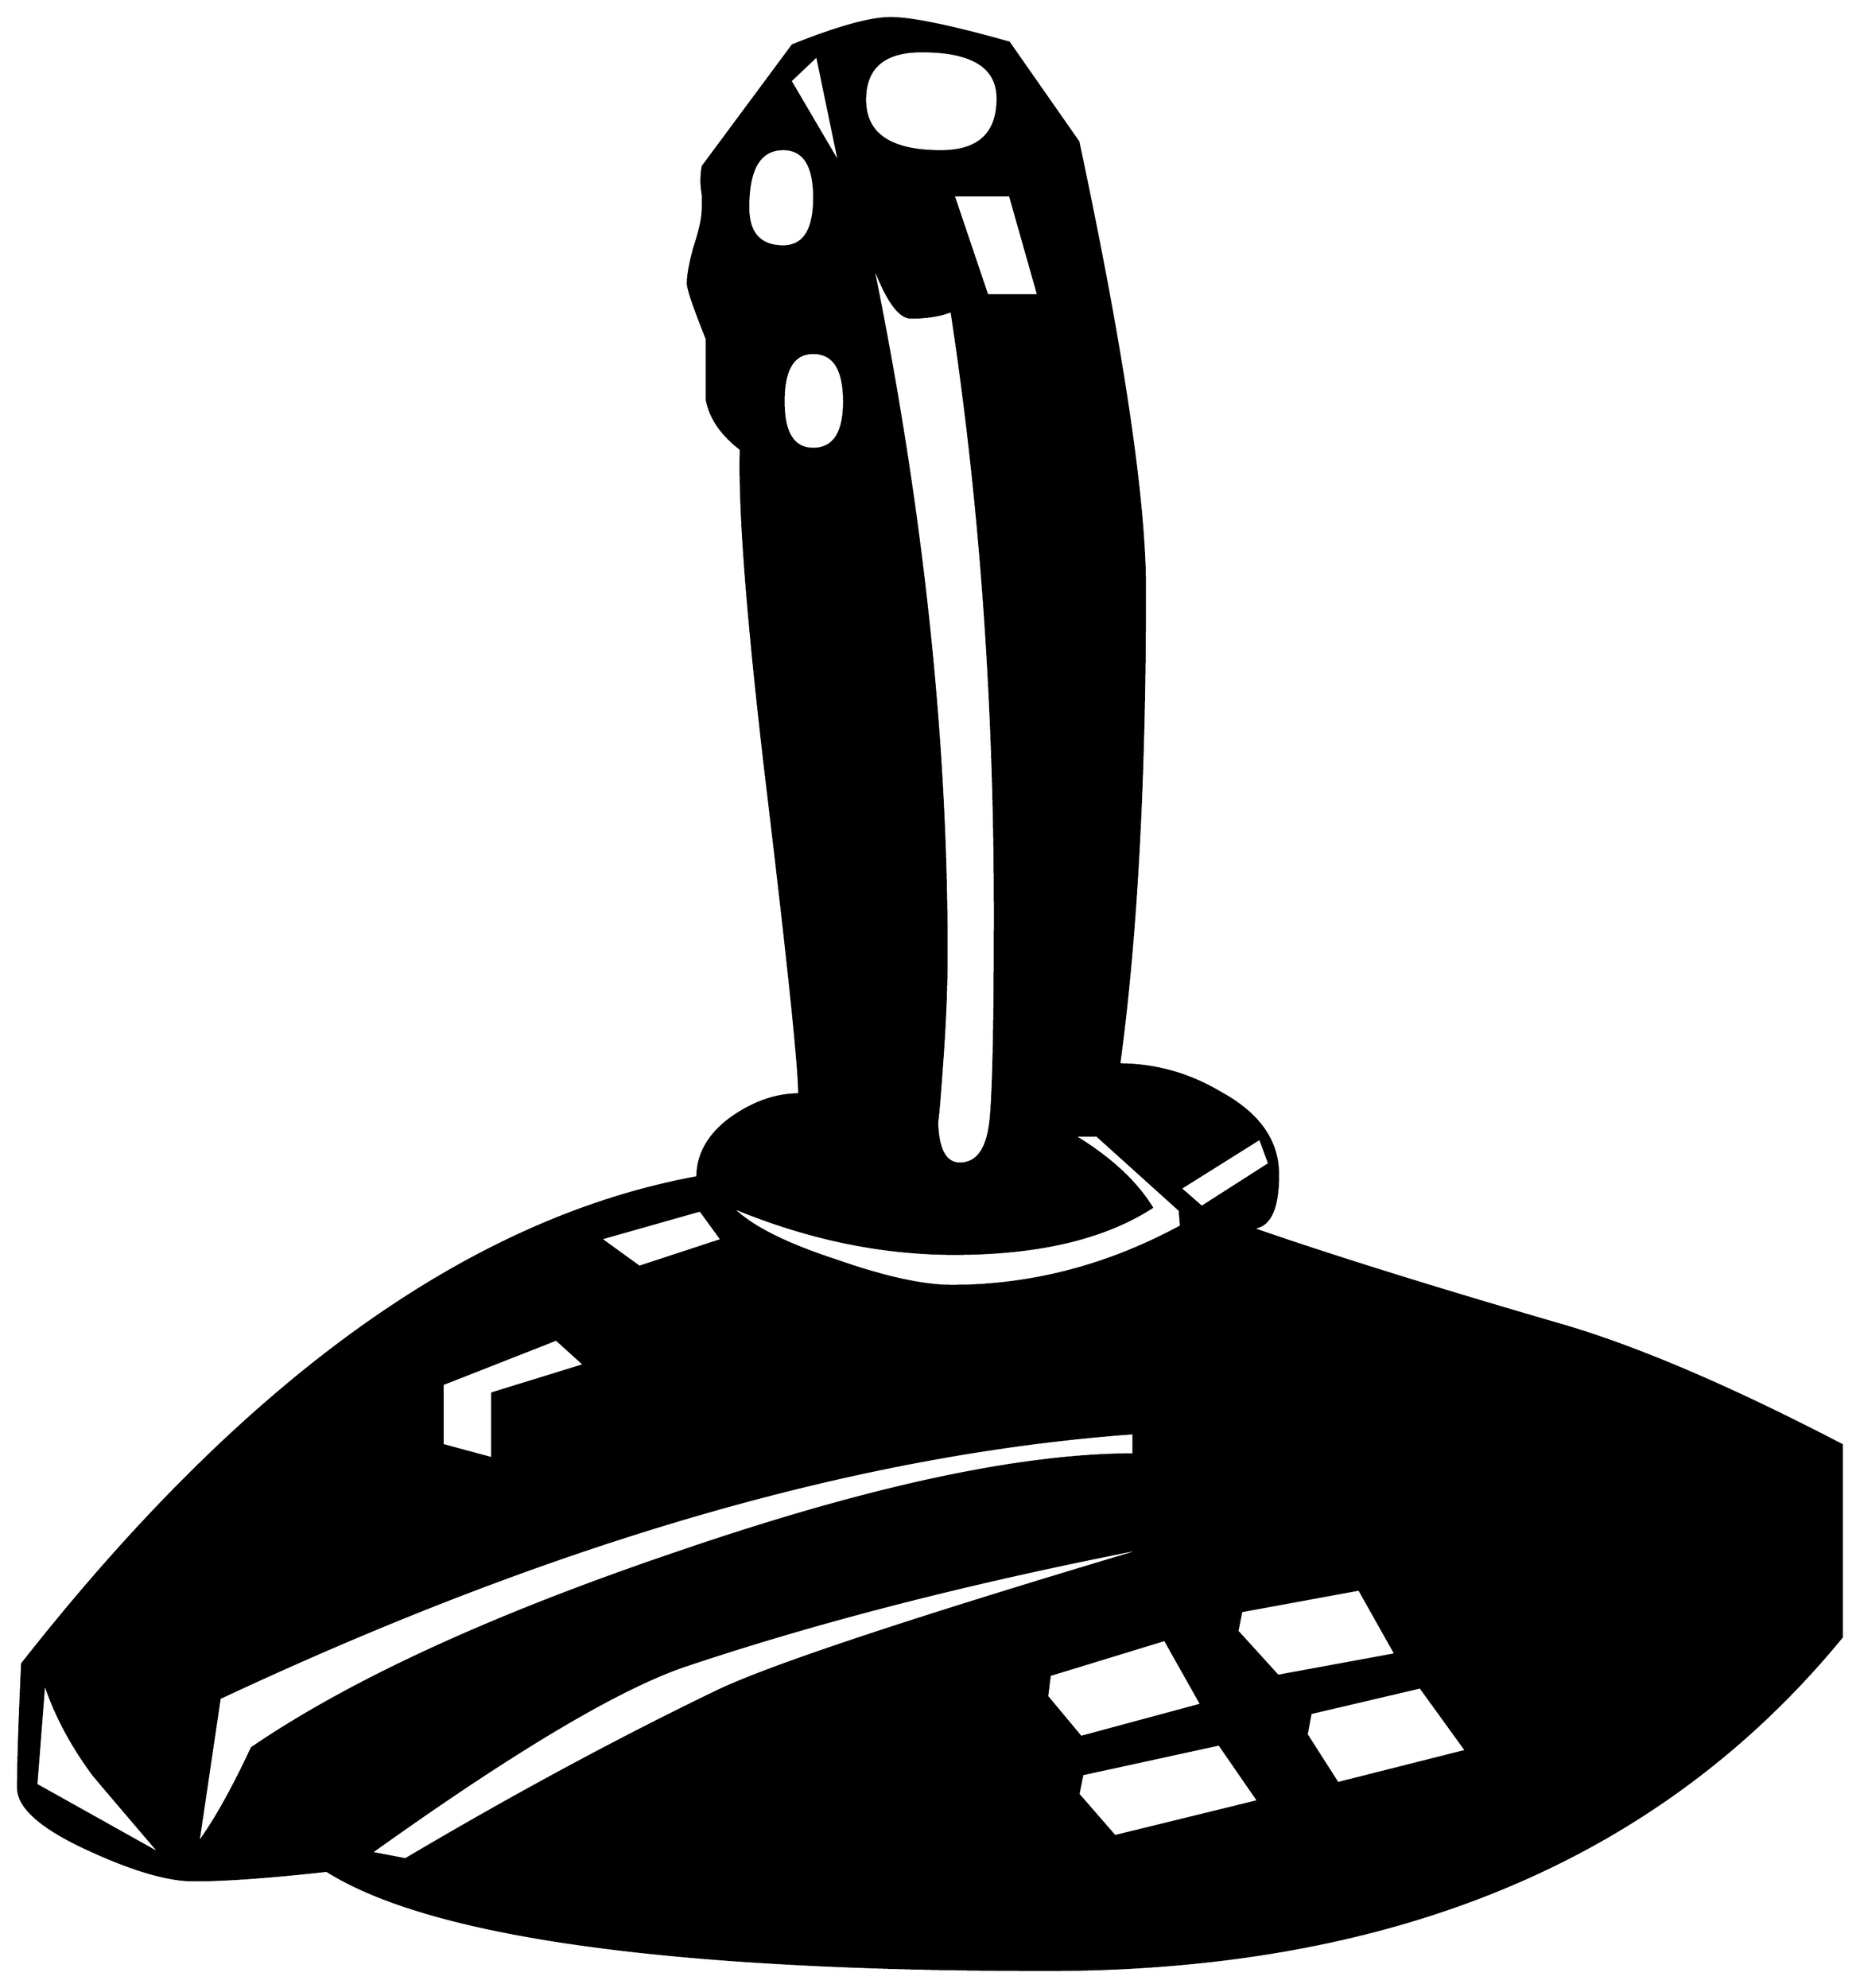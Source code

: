 


\begin{tikzpicture}[y=0.80pt, x=0.80pt, yscale=-1.0, xscale=1.0, inner sep=0pt, outer sep=0pt]
\begin{scope}[shift={(100.0,1766.0)},nonzero rule]
  \path[draw=.,fill=.,line width=1.600pt] (1694.0,-169.0) ..
    controls (1560.0,-5.667) and (1365.0,76.0) .. (1109.0,76.0) ..
    controls (833.0,76.0) and (656.333,51.667) .. (579.0,3.0) ..
    controls (537.0,7.667) and (504.333,10.0) .. (481.0,10.0) ..
    controls (462.333,10.0) and (437.0,2.667) .. (405.0,-12.0) ..
    controls (369.667,-28.0) and (352.0,-43.333) .. (352.0,-58.0) ..
    controls (352.0,-75.333) and (353.0,-105.667) .. (355.0,-149.0)
    .. controls (518.333,-357.0) and (684.0,-476.333) ..
    (852.0,-507.0) .. controls (852.0,-523.667) and (860.0,-538.0)
    .. (876.0,-550.0) .. controls (892.667,-562.0) and
    (909.667,-568.0) .. (927.0,-568.0) .. controls (927.0,-588.0)
    and (919.333,-662.0) .. (904.0,-790.0) .. controls
    (889.333,-912.667) and (882.667,-997.0) .. (884.0,-1043.0) ..
    controls (870.0,-1053.667) and (861.667,-1065.667) ..
    (859.0,-1079.0) .. controls (859.0,-1080.333) and
    (859.0,-1095.333) .. (859.0,-1124.0) .. controls
    (849.667,-1147.333) and (845.0,-1161.0) .. (845.0,-1165.0) ..
    controls (845.0,-1171.0) and (846.667,-1180.0) ..
    (850.0,-1192.0) .. controls (854.0,-1204.0) and
    (856.0,-1213.333) .. (856.0,-1220.0) .. controls
    (856.0,-1222.0) and (856.0,-1225.333) .. (856.0,-1230.0) ..
    controls (855.333,-1234.667) and (855.0,-1238.0) ..
    (855.0,-1240.0) .. controls (855.0,-1244.0) and
    (855.333,-1247.667) .. (856.0,-1251.0) -- (922.0,-1340.0) ..
    controls (955.333,-1353.333) and (979.333,-1360.0) ..
    (994.0,-1360.0) .. controls (1009.333,-1360.0) and
    (1038.333,-1354.0) .. (1081.0,-1342.0) -- (1132.0,-1269.0) ..
    controls (1164.667,-1115.667) and (1181.0,-1006.0) ..
    (1181.0,-940.0) .. controls (1181.0,-799.333) and
    (1174.667,-682.667) .. (1162.0,-590.0) .. controls
    (1188.667,-590.0) and (1213.667,-583.0) .. (1237.0,-569.0) ..
    controls (1265.0,-553.667) and (1279.0,-533.667) ..
    (1279.0,-509.0) .. controls (1279.0,-482.333) and
    (1272.0,-469.333) .. (1258.0,-470.0) .. controls
    (1315.333,-450.0) and (1391.0,-426.333) .. (1485.0,-399.0) ..
    controls (1541.0,-383.0) and (1610.667,-353.333) ..
    (1694.0,-310.0) -- (1694.0,-169.0) -- cycle(1073.0,-1301.0)
    .. controls (1073.0,-1324.333) and (1054.333,-1336.0) ..
    (1017.0,-1336.0) .. controls (989.0,-1336.0) and
    (975.0,-1324.0) .. (975.0,-1300.0) .. controls
    (975.0,-1274.667) and (993.667,-1262.0) .. (1031.0,-1262.0) ..
    controls (1059.0,-1262.0) and (1073.0,-1275.0) ..
    (1073.0,-1301.0) -- cycle(1103.0,-1156.0) --
    (1082.0,-1230.0) -- (1040.0,-1230.0) -- (1065.0,-1156.0) --
    (1103.0,-1156.0) -- cycle(957.0,-1251.0) -- (940.0,-1333.0)
    -- (920.0,-1314.0) -- (957.0,-1251.0) --
    cycle(938.0,-1228.0) .. controls (938.0,-1252.0) and
    (930.333,-1264.0) .. (915.0,-1264.0) .. controls
    (897.667,-1264.0) and (889.0,-1249.667) .. (889.0,-1221.0) ..
    controls (889.0,-1201.667) and (897.667,-1192.0) ..
    (915.0,-1192.0) .. controls (930.333,-1192.0) and
    (938.0,-1204.0) .. (938.0,-1228.0) -- cycle(960.0,-1078.0)
    .. controls (960.0,-1102.0) and (952.333,-1114.0) ..
    (937.0,-1114.0) .. controls (922.333,-1114.0) and
    (915.0,-1102.0) .. (915.0,-1078.0) .. controls
    (915.0,-1054.667) and (922.333,-1043.0) .. (937.0,-1043.0) ..
    controls (952.333,-1043.0) and (960.0,-1054.667) ..
    (960.0,-1078.0) -- cycle(1071.0,-702.0) .. controls
    (1071.0,-858.0) and (1060.333,-1005.667) .. (1039.0,-1145.0) ..
    controls (1031.0,-1141.667) and (1021.0,-1140.0) ..
    (1009.0,-1140.0) .. controls (999.667,-1140.0) and
    (989.667,-1155.333) .. (979.0,-1186.0) .. controls
    (1016.333,-1005.333) and (1035.0,-834.333) .. (1035.0,-673.0) ..
    controls (1035.0,-649.0) and (1034.0,-623.0) ..
    (1032.0,-595.0) .. controls (1029.333,-557.667) and
    (1028.0,-543.0) .. (1028.0,-551.0) .. controls
    (1028.0,-528.333) and (1033.667,-517.0) .. (1045.0,-517.0) ..
    controls (1058.333,-517.0) and (1066.0,-528.333) ..
    (1068.0,-551.0) .. controls (1070.0,-573.667) and
    (1071.0,-624.0) .. (1071.0,-702.0) -- cycle(1273.0,-517.0)
    -- (1266.0,-536.0) -- (1207.0,-499.0) -- (1223.0,-485.0) --
    (1273.0,-517.0) -- cycle(1208.0,-471.0) -- (1207.0,-483.0)
    -- (1146.0,-538.0) -- (1128.0,-538.0) .. controls
    (1154.667,-522.0) and (1174.0,-504.333) .. (1186.0,-485.0) ..
    controls (1150.667,-462.333) and (1102.333,-451.0) ..
    (1041.0,-451.0) .. controls (986.333,-451.0) and
    (931.333,-462.667) .. (876.0,-486.0) .. controls (888.667,-472.0)
    and (914.333,-458.667) .. (953.0,-446.0) .. controls
    (989.0,-433.333) and (1017.667,-427.0) .. (1039.0,-427.0) ..
    controls (1097.667,-427.0) and (1154.0,-441.667) ..
    (1208.0,-471.0) -- cycle(1366.0,-156.0) -- (1339.0,-204.0)
    -- (1252.0,-188.0) -- (1249.0,-173.0) -- (1279.0,-140.0) --
    (1366.0,-156.0) -- cycle(1418.0,-85.0) -- (1384.0,-132.0) --
    (1303.0,-113.0) -- (1300.0,-97.0) -- (1323.0,-61.0) --
    (1418.0,-85.0) -- cycle(1223.0,-119.0) -- (1196.0,-167.0) --
    (1111.0,-141.0) -- (1109.0,-125.0) -- (1134.0,-95.0) --
    (1223.0,-119.0) -- cycle(870.0,-461.0) -- (854.0,-483.0) --
    (780.0,-462.0) -- (809.0,-441.0) -- (870.0,-461.0) --
    cycle(1265.0,-48.0) -- (1236.0,-90.0) -- (1135.0,-68.0) --
    (1132.0,-53.0) -- (1159.0,-22.0) -- (1265.0,-48.0) --
    cycle(769.0,-369.0) -- (748.0,-388.0) -- (664.0,-355.0) --
    (664.0,-310.0) -- (701.0,-300.0) -- (701.0,-348.0) --
    (769.0,-369.0) -- cycle(1194.0,-237.0) .. controls
    (1061.333,-211.667) and (944.333,-182.0) .. (843.0,-148.0) ..
    controls (793.667,-131.333) and (716.333,-85.333) .. (611.0,-10.0)
    -- (637.0,-5.0) .. controls (717.0,-52.333) and (793.667,-93.667)
    .. (867.0,-129.0) .. controls (907.667,-148.333) and
    (1016.667,-184.333) .. (1194.0,-237.0) -- cycle(1173.0,-303.0)
    -- (1173.0,-319.0) .. controls (970.333,-304.333) and
    (746.0,-239.333) .. (500.0,-124.0) -- (484.0,-16.0) ..
    controls (496.0,-32.0) and (509.333,-55.667) .. (524.0,-87.0) ..
    controls (597.333,-137.0) and (702.0,-185.0) .. (838.0,-231.0)
    .. controls (978.0,-279.0) and (1089.667,-303.0) ..
    (1173.0,-303.0) -- cycle(458.0,-8.0) .. controls
    (426.667,-44.667) and (409.667,-64.667) .. (407.0,-68.0) .. controls
    (390.333,-90.667) and (378.333,-113.667) .. (371.0,-137.0) --
    (365.0,-60.0) -- (458.0,-8.0) -- cycle;
\end{scope}

\end{tikzpicture}

